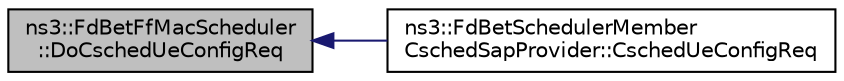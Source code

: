 digraph "ns3::FdBetFfMacScheduler::DoCschedUeConfigReq"
{
  edge [fontname="Helvetica",fontsize="10",labelfontname="Helvetica",labelfontsize="10"];
  node [fontname="Helvetica",fontsize="10",shape=record];
  rankdir="LR";
  Node1 [label="ns3::FdBetFfMacScheduler\l::DoCschedUeConfigReq",height=0.2,width=0.4,color="black", fillcolor="grey75", style="filled", fontcolor="black"];
  Node1 -> Node2 [dir="back",color="midnightblue",fontsize="10",style="solid"];
  Node2 [label="ns3::FdBetSchedulerMember\lCschedSapProvider::CschedUeConfigReq",height=0.2,width=0.4,color="black", fillcolor="white", style="filled",URL="$df/d37/classns3_1_1FdBetSchedulerMemberCschedSapProvider.html#ab895c4b069874549b09cf5a71711bbe9"];
}
